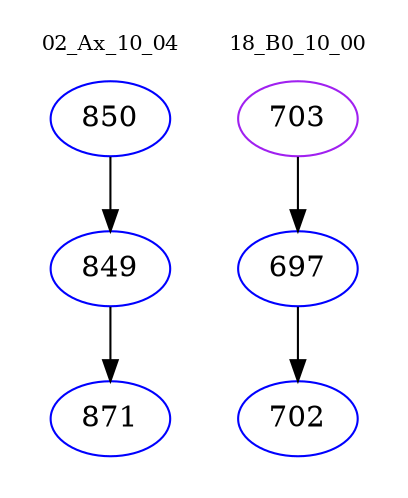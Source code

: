 digraph{
subgraph cluster_0 {
color = white
label = "02_Ax_10_04";
fontsize=10;
T0_850 [label="850", color="blue"]
T0_850 -> T0_849 [color="black"]
T0_849 [label="849", color="blue"]
T0_849 -> T0_871 [color="black"]
T0_871 [label="871", color="blue"]
}
subgraph cluster_1 {
color = white
label = "18_B0_10_00";
fontsize=10;
T1_703 [label="703", color="purple"]
T1_703 -> T1_697 [color="black"]
T1_697 [label="697", color="blue"]
T1_697 -> T1_702 [color="black"]
T1_702 [label="702", color="blue"]
}
}
